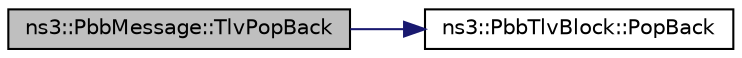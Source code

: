digraph "ns3::PbbMessage::TlvPopBack"
{
 // LATEX_PDF_SIZE
  edge [fontname="Helvetica",fontsize="10",labelfontname="Helvetica",labelfontsize="10"];
  node [fontname="Helvetica",fontsize="10",shape=record];
  rankdir="LR";
  Node1 [label="ns3::PbbMessage::TlvPopBack",height=0.2,width=0.4,color="black", fillcolor="grey75", style="filled", fontcolor="black",tooltip="Removes a message TLV from the back of this message."];
  Node1 -> Node2 [color="midnightblue",fontsize="10",style="solid",fontname="Helvetica"];
  Node2 [label="ns3::PbbTlvBlock::PopBack",height=0.2,width=0.4,color="black", fillcolor="white", style="filled",URL="$classns3_1_1_pbb_tlv_block.html#a135bc8625008ad1e1ccd8c57e9a45e71",tooltip="Removes a TLV from the back of this block."];
}
